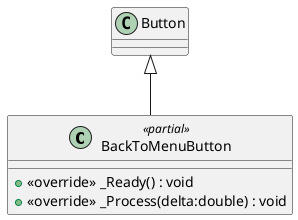@startuml
class BackToMenuButton <<partial>> {
    + <<override>> _Ready() : void
    + <<override>> _Process(delta:double) : void
}
Button <|-- BackToMenuButton
@enduml
